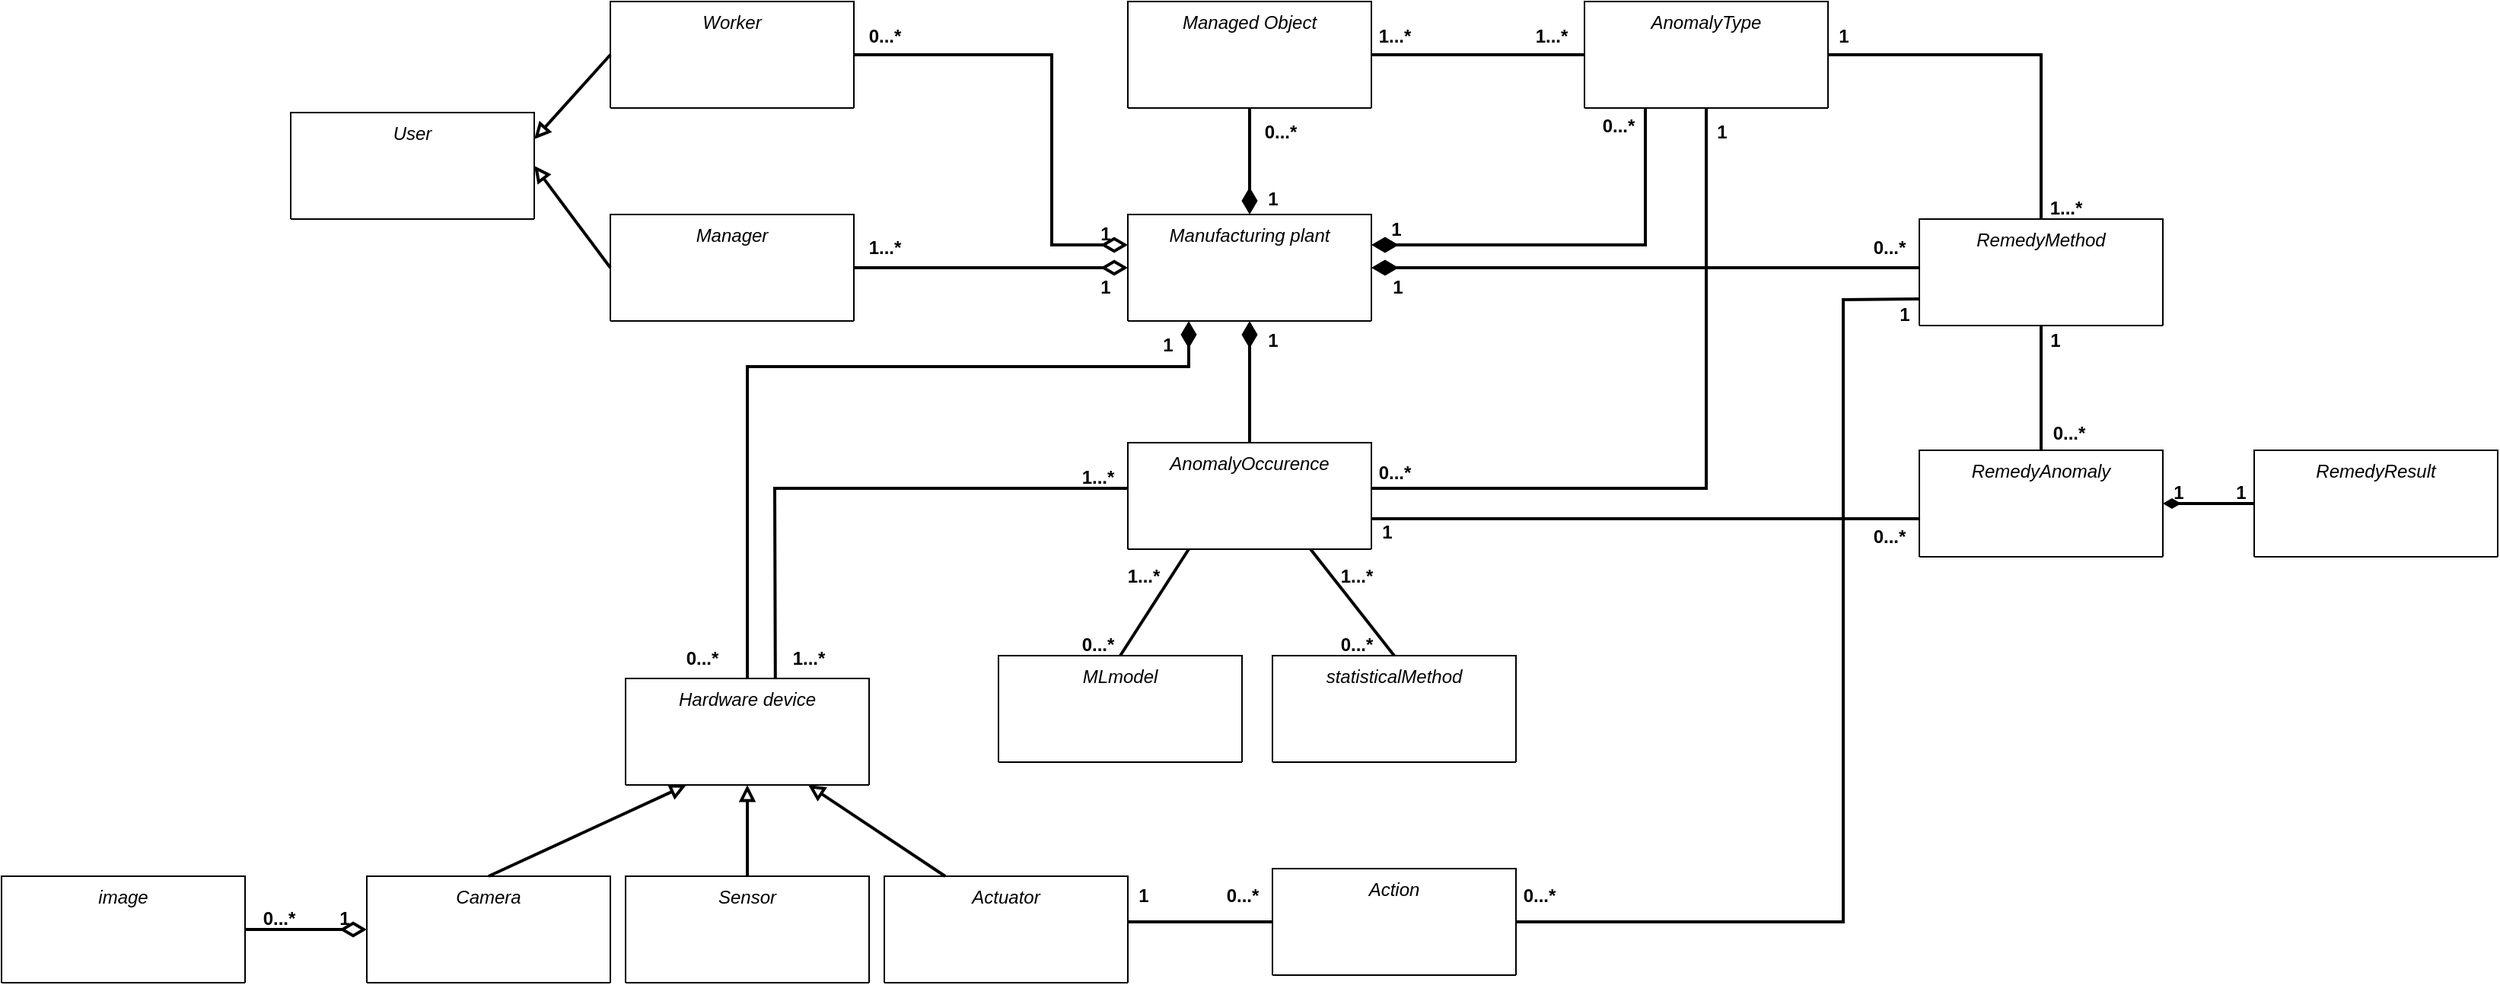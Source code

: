 <mxfile version="21.1.1" type="github">
  <diagram id="C5RBs43oDa-KdzZeNtuy" name="Page-1">
    <mxGraphModel dx="2992" dy="1987" grid="1" gridSize="10" guides="1" tooltips="1" connect="1" arrows="1" fold="1" page="1" pageScale="1" pageWidth="827" pageHeight="1169" math="0" shadow="0">
      <root>
        <mxCell id="WIyWlLk6GJQsqaUBKTNV-0" />
        <mxCell id="WIyWlLk6GJQsqaUBKTNV-1" parent="WIyWlLk6GJQsqaUBKTNV-0" />
        <mxCell id="vlPxqxEthSsj9cxaS7Vg-0" value="Manufacturing plant" style="swimlane;fontStyle=2;align=center;verticalAlign=top;childLayout=stackLayout;horizontal=1;startSize=70;horizontalStack=0;resizeParent=1;resizeLast=0;collapsible=1;marginBottom=0;rounded=0;shadow=0;strokeWidth=1;" vertex="1" parent="WIyWlLk6GJQsqaUBKTNV-1">
          <mxGeometry x="-230" y="-740" width="160" height="70" as="geometry">
            <mxRectangle x="230" y="140" width="160" height="26" as="alternateBounds" />
          </mxGeometry>
        </mxCell>
        <mxCell id="vlPxqxEthSsj9cxaS7Vg-6" value="Hardware device" style="swimlane;fontStyle=2;align=center;verticalAlign=top;childLayout=stackLayout;horizontal=1;startSize=70;horizontalStack=0;resizeParent=1;resizeLast=0;collapsible=1;marginBottom=0;rounded=0;shadow=0;strokeWidth=1;" vertex="1" parent="WIyWlLk6GJQsqaUBKTNV-1">
          <mxGeometry x="-560" y="-435" width="160" height="70" as="geometry">
            <mxRectangle x="230" y="140" width="160" height="26" as="alternateBounds" />
          </mxGeometry>
        </mxCell>
        <mxCell id="vlPxqxEthSsj9cxaS7Vg-7" value="Managed Object" style="swimlane;fontStyle=2;align=center;verticalAlign=top;childLayout=stackLayout;horizontal=1;startSize=70;horizontalStack=0;resizeParent=1;resizeLast=0;collapsible=1;marginBottom=0;rounded=0;shadow=0;strokeWidth=1;" vertex="1" parent="WIyWlLk6GJQsqaUBKTNV-1">
          <mxGeometry x="-230" y="-880" width="160" height="70" as="geometry">
            <mxRectangle x="230" y="140" width="160" height="26" as="alternateBounds" />
          </mxGeometry>
        </mxCell>
        <mxCell id="vlPxqxEthSsj9cxaS7Vg-8" value="Worker" style="swimlane;fontStyle=2;align=center;verticalAlign=top;childLayout=stackLayout;horizontal=1;startSize=70;horizontalStack=0;resizeParent=1;resizeLast=0;collapsible=1;marginBottom=0;rounded=0;shadow=0;strokeWidth=1;" vertex="1" parent="WIyWlLk6GJQsqaUBKTNV-1">
          <mxGeometry x="-570" y="-880" width="160" height="70" as="geometry">
            <mxRectangle x="230" y="140" width="160" height="26" as="alternateBounds" />
          </mxGeometry>
        </mxCell>
        <mxCell id="vlPxqxEthSsj9cxaS7Vg-9" value="Manager" style="swimlane;fontStyle=2;align=center;verticalAlign=top;childLayout=stackLayout;horizontal=1;startSize=70;horizontalStack=0;resizeParent=1;resizeLast=0;collapsible=1;marginBottom=0;rounded=0;shadow=0;strokeWidth=1;" vertex="1" parent="WIyWlLk6GJQsqaUBKTNV-1">
          <mxGeometry x="-570" y="-740" width="160" height="70" as="geometry">
            <mxRectangle x="230" y="140" width="160" height="26" as="alternateBounds" />
          </mxGeometry>
        </mxCell>
        <mxCell id="vlPxqxEthSsj9cxaS7Vg-10" value="AnomalyType" style="swimlane;fontStyle=2;align=center;verticalAlign=top;childLayout=stackLayout;horizontal=1;startSize=70;horizontalStack=0;resizeParent=1;resizeLast=0;collapsible=1;marginBottom=0;rounded=0;shadow=0;strokeWidth=1;" vertex="1" parent="WIyWlLk6GJQsqaUBKTNV-1">
          <mxGeometry x="70" y="-880" width="160" height="70" as="geometry">
            <mxRectangle x="230" y="140" width="160" height="26" as="alternateBounds" />
          </mxGeometry>
        </mxCell>
        <mxCell id="vlPxqxEthSsj9cxaS7Vg-11" value="RemedyMethod" style="swimlane;fontStyle=2;align=center;verticalAlign=top;childLayout=stackLayout;horizontal=1;startSize=70;horizontalStack=0;resizeParent=1;resizeLast=0;collapsible=1;marginBottom=0;rounded=0;shadow=0;strokeWidth=1;" vertex="1" parent="WIyWlLk6GJQsqaUBKTNV-1">
          <mxGeometry x="290" y="-737" width="160" height="70" as="geometry">
            <mxRectangle x="230" y="140" width="160" height="26" as="alternateBounds" />
          </mxGeometry>
        </mxCell>
        <mxCell id="vlPxqxEthSsj9cxaS7Vg-12" value="AnomalyOccurence" style="swimlane;fontStyle=2;align=center;verticalAlign=top;childLayout=stackLayout;horizontal=1;startSize=70;horizontalStack=0;resizeParent=1;resizeLast=0;collapsible=1;marginBottom=0;rounded=0;shadow=0;strokeWidth=1;" vertex="1" parent="WIyWlLk6GJQsqaUBKTNV-1">
          <mxGeometry x="-230" y="-590" width="160" height="70" as="geometry">
            <mxRectangle x="230" y="140" width="160" height="26" as="alternateBounds" />
          </mxGeometry>
        </mxCell>
        <mxCell id="vlPxqxEthSsj9cxaS7Vg-13" value="Camera" style="swimlane;fontStyle=2;align=center;verticalAlign=top;childLayout=stackLayout;horizontal=1;startSize=70;horizontalStack=0;resizeParent=1;resizeLast=0;collapsible=1;marginBottom=0;rounded=0;shadow=0;strokeWidth=1;" vertex="1" parent="WIyWlLk6GJQsqaUBKTNV-1">
          <mxGeometry x="-730" y="-305" width="160" height="70" as="geometry">
            <mxRectangle x="230" y="140" width="160" height="26" as="alternateBounds" />
          </mxGeometry>
        </mxCell>
        <mxCell id="vlPxqxEthSsj9cxaS7Vg-14" value="Sensor" style="swimlane;fontStyle=2;align=center;verticalAlign=top;childLayout=stackLayout;horizontal=1;startSize=70;horizontalStack=0;resizeParent=1;resizeLast=0;collapsible=1;marginBottom=0;rounded=0;shadow=0;strokeWidth=1;" vertex="1" parent="WIyWlLk6GJQsqaUBKTNV-1">
          <mxGeometry x="-560" y="-305" width="160" height="70" as="geometry">
            <mxRectangle x="230" y="140" width="160" height="26" as="alternateBounds" />
          </mxGeometry>
        </mxCell>
        <mxCell id="vlPxqxEthSsj9cxaS7Vg-15" value="Actuator" style="swimlane;fontStyle=2;align=center;verticalAlign=top;childLayout=stackLayout;horizontal=1;startSize=70;horizontalStack=0;resizeParent=1;resizeLast=0;collapsible=1;marginBottom=0;rounded=0;shadow=0;strokeWidth=1;" vertex="1" parent="WIyWlLk6GJQsqaUBKTNV-1">
          <mxGeometry x="-390" y="-305" width="160" height="70" as="geometry">
            <mxRectangle x="230" y="140" width="160" height="26" as="alternateBounds" />
          </mxGeometry>
        </mxCell>
        <mxCell id="vlPxqxEthSsj9cxaS7Vg-18" value="RemedyAnomaly" style="swimlane;fontStyle=2;align=center;verticalAlign=top;childLayout=stackLayout;horizontal=1;startSize=70;horizontalStack=0;resizeParent=1;resizeLast=0;collapsible=1;marginBottom=0;rounded=0;shadow=0;strokeWidth=1;" vertex="1" parent="WIyWlLk6GJQsqaUBKTNV-1">
          <mxGeometry x="290" y="-585" width="160" height="70" as="geometry">
            <mxRectangle x="230" y="140" width="160" height="26" as="alternateBounds" />
          </mxGeometry>
        </mxCell>
        <mxCell id="vlPxqxEthSsj9cxaS7Vg-19" value="RemedyResult" style="swimlane;fontStyle=2;align=center;verticalAlign=top;childLayout=stackLayout;horizontal=1;startSize=70;horizontalStack=0;resizeParent=1;resizeLast=0;collapsible=1;marginBottom=0;rounded=0;shadow=0;strokeWidth=1;" vertex="1" parent="WIyWlLk6GJQsqaUBKTNV-1">
          <mxGeometry x="510" y="-585" width="160" height="70" as="geometry">
            <mxRectangle x="230" y="140" width="160" height="26" as="alternateBounds" />
          </mxGeometry>
        </mxCell>
        <mxCell id="vlPxqxEthSsj9cxaS7Vg-20" value="" style="endArrow=block;html=1;rounded=0;exitX=0.5;exitY=0;exitDx=0;exitDy=0;entryX=0.25;entryY=1;entryDx=0;entryDy=0;endFill=0;strokeWidth=2;" edge="1" parent="WIyWlLk6GJQsqaUBKTNV-1" source="vlPxqxEthSsj9cxaS7Vg-13">
          <mxGeometry width="50" height="50" relative="1" as="geometry">
            <mxPoint x="40" y="-405" as="sourcePoint" />
            <mxPoint x="-520" y="-365" as="targetPoint" />
          </mxGeometry>
        </mxCell>
        <mxCell id="vlPxqxEthSsj9cxaS7Vg-21" value="" style="endArrow=block;html=1;rounded=0;exitX=0.5;exitY=0;exitDx=0;exitDy=0;endFill=0;strokeWidth=2;" edge="1" parent="WIyWlLk6GJQsqaUBKTNV-1" source="vlPxqxEthSsj9cxaS7Vg-14">
          <mxGeometry width="50" height="50" relative="1" as="geometry">
            <mxPoint x="-640" y="-295" as="sourcePoint" />
            <mxPoint x="-480" y="-365" as="targetPoint" />
          </mxGeometry>
        </mxCell>
        <mxCell id="vlPxqxEthSsj9cxaS7Vg-22" value="" style="endArrow=block;html=1;rounded=0;exitX=0.25;exitY=0;exitDx=0;exitDy=0;endFill=0;strokeWidth=2;entryX=0.75;entryY=1;entryDx=0;entryDy=0;" edge="1" parent="WIyWlLk6GJQsqaUBKTNV-1" source="vlPxqxEthSsj9cxaS7Vg-15" target="vlPxqxEthSsj9cxaS7Vg-6">
          <mxGeometry width="50" height="50" relative="1" as="geometry">
            <mxPoint x="-470" y="-295" as="sourcePoint" />
            <mxPoint x="-440" y="-365" as="targetPoint" />
          </mxGeometry>
        </mxCell>
        <mxCell id="vlPxqxEthSsj9cxaS7Vg-47" value="statisticalMethod" style="swimlane;fontStyle=2;align=center;verticalAlign=top;childLayout=stackLayout;horizontal=1;startSize=70;horizontalStack=0;resizeParent=1;resizeLast=0;collapsible=1;marginBottom=0;rounded=0;shadow=0;strokeWidth=1;" vertex="1" parent="WIyWlLk6GJQsqaUBKTNV-1">
          <mxGeometry x="-135" y="-450" width="160" height="70" as="geometry">
            <mxRectangle x="230" y="140" width="160" height="26" as="alternateBounds" />
          </mxGeometry>
        </mxCell>
        <mxCell id="vlPxqxEthSsj9cxaS7Vg-56" value="" style="endArrow=diamondThin;html=1;rounded=0;entryX=0.25;entryY=1;entryDx=0;entryDy=0;strokeWidth=2;endFill=1;endSize=12;" edge="1" parent="WIyWlLk6GJQsqaUBKTNV-1" source="vlPxqxEthSsj9cxaS7Vg-6" target="vlPxqxEthSsj9cxaS7Vg-0">
          <mxGeometry width="50" height="50" relative="1" as="geometry">
            <mxPoint x="-150" y="-480" as="sourcePoint" />
            <mxPoint x="-410" y="-400" as="targetPoint" />
            <Array as="points">
              <mxPoint x="-480" y="-640" />
              <mxPoint x="-190" y="-640" />
            </Array>
          </mxGeometry>
        </mxCell>
        <mxCell id="vlPxqxEthSsj9cxaS7Vg-57" value="" style="endArrow=diamondThin;html=1;rounded=0;entryX=1;entryY=0.5;entryDx=0;entryDy=0;strokeWidth=2;endFill=1;endSize=12;" edge="1" parent="WIyWlLk6GJQsqaUBKTNV-1" target="vlPxqxEthSsj9cxaS7Vg-0">
          <mxGeometry width="50" height="50" relative="1" as="geometry">
            <mxPoint x="290" y="-705" as="sourcePoint" />
            <mxPoint x="-140" y="-610" as="targetPoint" />
          </mxGeometry>
        </mxCell>
        <mxCell id="vlPxqxEthSsj9cxaS7Vg-59" value="" style="endArrow=none;html=1;rounded=0;strokeWidth=2;exitX=0.5;exitY=1;exitDx=0;exitDy=0;" edge="1" parent="WIyWlLk6GJQsqaUBKTNV-1" source="vlPxqxEthSsj9cxaS7Vg-11" target="vlPxqxEthSsj9cxaS7Vg-18">
          <mxGeometry width="50" height="50" relative="1" as="geometry">
            <mxPoint x="444" y="-662" as="sourcePoint" />
            <mxPoint x="369" y="-480" as="targetPoint" />
          </mxGeometry>
        </mxCell>
        <mxCell id="vlPxqxEthSsj9cxaS7Vg-64" value="" style="endArrow=none;html=1;rounded=0;entryX=1;entryY=0.5;entryDx=0;entryDy=0;strokeWidth=2;startArrow=diamondThin;startFill=0;startSize=12;" edge="1" parent="WIyWlLk6GJQsqaUBKTNV-1" target="vlPxqxEthSsj9cxaS7Vg-8">
          <mxGeometry width="50" height="50" relative="1" as="geometry">
            <mxPoint x="-230" y="-720" as="sourcePoint" />
            <mxPoint x="-20" y="-760" as="targetPoint" />
            <Array as="points">
              <mxPoint x="-280" y="-720" />
              <mxPoint x="-280" y="-845" />
            </Array>
          </mxGeometry>
        </mxCell>
        <mxCell id="vlPxqxEthSsj9cxaS7Vg-71" value="" style="endArrow=none;html=1;rounded=0;strokeWidth=2;exitX=0.615;exitY=0.005;exitDx=0;exitDy=0;exitPerimeter=0;" edge="1" parent="WIyWlLk6GJQsqaUBKTNV-1" source="vlPxqxEthSsj9cxaS7Vg-6">
          <mxGeometry width="50" height="50" relative="1" as="geometry">
            <mxPoint x="-460" y="-440" as="sourcePoint" />
            <mxPoint x="-230" y="-560" as="targetPoint" />
            <Array as="points">
              <mxPoint x="-462" y="-560" />
            </Array>
          </mxGeometry>
        </mxCell>
        <mxCell id="vlPxqxEthSsj9cxaS7Vg-72" value="" style="endArrow=none;html=1;rounded=0;strokeWidth=2;" edge="1" parent="WIyWlLk6GJQsqaUBKTNV-1">
          <mxGeometry width="50" height="50" relative="1" as="geometry">
            <mxPoint x="290" y="-540" as="sourcePoint" />
            <mxPoint x="-70" y="-540" as="targetPoint" />
            <Array as="points">
              <mxPoint x="120" y="-540" />
            </Array>
          </mxGeometry>
        </mxCell>
        <mxCell id="vlPxqxEthSsj9cxaS7Vg-74" value="" style="endArrow=none;html=1;rounded=0;entryX=0;entryY=0.5;entryDx=0;entryDy=0;strokeWidth=2;exitX=1;exitY=0.5;exitDx=0;exitDy=0;startArrow=diamondThin;startFill=1;endSize=12;" edge="1" parent="WIyWlLk6GJQsqaUBKTNV-1" source="vlPxqxEthSsj9cxaS7Vg-18" target="vlPxqxEthSsj9cxaS7Vg-19">
          <mxGeometry width="50" height="50" relative="1" as="geometry">
            <mxPoint x="300" y="-540" as="sourcePoint" />
            <mxPoint x="143" y="-540" as="targetPoint" />
          </mxGeometry>
        </mxCell>
        <mxCell id="vlPxqxEthSsj9cxaS7Vg-75" value="" style="endArrow=none;html=1;rounded=0;strokeWidth=2;entryX=0.25;entryY=1;entryDx=0;entryDy=0;endFill=0;endSize=12;startArrow=diamondThin;startFill=1;startSize=12;" edge="1" parent="WIyWlLk6GJQsqaUBKTNV-1" target="vlPxqxEthSsj9cxaS7Vg-10">
          <mxGeometry width="50" height="50" relative="1" as="geometry">
            <mxPoint x="-70" y="-720" as="sourcePoint" />
            <mxPoint x="-80" y="-880" as="targetPoint" />
            <Array as="points">
              <mxPoint x="110" y="-720" />
            </Array>
          </mxGeometry>
        </mxCell>
        <mxCell id="vlPxqxEthSsj9cxaS7Vg-76" value="" style="endArrow=none;html=1;rounded=0;strokeWidth=2;exitX=1;exitY=0.5;exitDx=0;exitDy=0;entryX=0;entryY=0.5;entryDx=0;entryDy=0;" edge="1" parent="WIyWlLk6GJQsqaUBKTNV-1" source="vlPxqxEthSsj9cxaS7Vg-7" target="vlPxqxEthSsj9cxaS7Vg-10">
          <mxGeometry width="50" height="50" relative="1" as="geometry">
            <mxPoint x="-70" y="-875" as="sourcePoint" />
            <mxPoint x="390" y="-880" as="targetPoint" />
          </mxGeometry>
        </mxCell>
        <mxCell id="vlPxqxEthSsj9cxaS7Vg-77" value="" style="endArrow=none;html=1;rounded=0;strokeWidth=2;exitX=0.5;exitY=0;exitDx=0;exitDy=0;entryX=1;entryY=0.5;entryDx=0;entryDy=0;" edge="1" parent="WIyWlLk6GJQsqaUBKTNV-1" source="vlPxqxEthSsj9cxaS7Vg-11" target="vlPxqxEthSsj9cxaS7Vg-10">
          <mxGeometry width="50" height="50" relative="1" as="geometry">
            <mxPoint x="230" y="-875" as="sourcePoint" />
            <mxPoint x="120" y="-875" as="targetPoint" />
            <Array as="points">
              <mxPoint x="370" y="-845" />
            </Array>
          </mxGeometry>
        </mxCell>
        <mxCell id="vlPxqxEthSsj9cxaS7Vg-78" value="" style="endArrow=diamondThin;html=1;rounded=0;strokeWidth=2;exitX=0.5;exitY=1;exitDx=0;exitDy=0;entryX=0.5;entryY=0;entryDx=0;entryDy=0;endFill=1;endSize=12;" edge="1" parent="WIyWlLk6GJQsqaUBKTNV-1" source="vlPxqxEthSsj9cxaS7Vg-7" target="vlPxqxEthSsj9cxaS7Vg-0">
          <mxGeometry width="50" height="50" relative="1" as="geometry">
            <mxPoint x="397" y="-662" as="sourcePoint" />
            <mxPoint x="120" y="-857" as="targetPoint" />
            <Array as="points">
              <mxPoint x="-150" y="-750" />
            </Array>
          </mxGeometry>
        </mxCell>
        <mxCell id="vlPxqxEthSsj9cxaS7Vg-79" value="" style="endArrow=none;html=1;rounded=0;entryX=1;entryY=0.5;entryDx=0;entryDy=0;strokeWidth=2;exitX=0;exitY=0.5;exitDx=0;exitDy=0;endFill=0;startArrow=diamondThin;startFill=0;endSize=12;startSize=12;" edge="1" parent="WIyWlLk6GJQsqaUBKTNV-1" source="vlPxqxEthSsj9cxaS7Vg-0" target="vlPxqxEthSsj9cxaS7Vg-9">
          <mxGeometry width="50" height="50" relative="1" as="geometry">
            <mxPoint x="-220" y="-662" as="sourcePoint" />
            <mxPoint x="-390" y="-705" as="targetPoint" />
          </mxGeometry>
        </mxCell>
        <mxCell id="vlPxqxEthSsj9cxaS7Vg-46" value="MLmodel" style="swimlane;fontStyle=2;align=center;verticalAlign=top;childLayout=stackLayout;horizontal=1;startSize=70;horizontalStack=0;resizeParent=1;resizeLast=0;collapsible=1;marginBottom=0;rounded=0;shadow=0;strokeWidth=1;" vertex="1" parent="WIyWlLk6GJQsqaUBKTNV-1">
          <mxGeometry x="-315" y="-450" width="160" height="70" as="geometry">
            <mxRectangle x="230" y="140" width="160" height="26" as="alternateBounds" />
          </mxGeometry>
        </mxCell>
        <mxCell id="vlPxqxEthSsj9cxaS7Vg-91" value="" style="endArrow=none;html=1;rounded=0;strokeWidth=2;entryX=0.25;entryY=1;entryDx=0;entryDy=0;exitX=0.5;exitY=0;exitDx=0;exitDy=0;" edge="1" parent="WIyWlLk6GJQsqaUBKTNV-1" source="vlPxqxEthSsj9cxaS7Vg-46" target="vlPxqxEthSsj9cxaS7Vg-12">
          <mxGeometry width="50" height="50" relative="1" as="geometry">
            <mxPoint x="-190" y="-460" as="sourcePoint" />
            <mxPoint x="-70" y="-430" as="targetPoint" />
            <Array as="points" />
          </mxGeometry>
        </mxCell>
        <mxCell id="vlPxqxEthSsj9cxaS7Vg-92" value="" style="endArrow=none;html=1;rounded=0;strokeWidth=2;entryX=0.5;entryY=0;entryDx=0;entryDy=0;endFill=0;startArrow=diamondThin;startFill=1;startSize=12;" edge="1" parent="WIyWlLk6GJQsqaUBKTNV-1" source="vlPxqxEthSsj9cxaS7Vg-0" target="vlPxqxEthSsj9cxaS7Vg-12">
          <mxGeometry width="50" height="50" relative="1" as="geometry">
            <mxPoint x="-60" y="-490" as="sourcePoint" />
            <mxPoint x="-140" y="-425" as="targetPoint" />
            <Array as="points" />
          </mxGeometry>
        </mxCell>
        <mxCell id="vlPxqxEthSsj9cxaS7Vg-103" value="" style="endArrow=none;html=1;rounded=0;strokeWidth=2;exitX=0.5;exitY=1;exitDx=0;exitDy=0;" edge="1" parent="WIyWlLk6GJQsqaUBKTNV-1" source="vlPxqxEthSsj9cxaS7Vg-10">
          <mxGeometry width="50" height="50" relative="1" as="geometry">
            <mxPoint x="396" y="-695" as="sourcePoint" />
            <mxPoint x="-70" y="-560" as="targetPoint" />
            <Array as="points">
              <mxPoint x="150" y="-560" />
              <mxPoint y="-560" />
            </Array>
          </mxGeometry>
        </mxCell>
        <mxCell id="vlPxqxEthSsj9cxaS7Vg-104" value="User" style="swimlane;fontStyle=2;align=center;verticalAlign=top;childLayout=stackLayout;horizontal=1;startSize=70;horizontalStack=0;resizeParent=1;resizeLast=0;collapsible=1;marginBottom=0;rounded=0;shadow=0;strokeWidth=1;" vertex="1" parent="WIyWlLk6GJQsqaUBKTNV-1">
          <mxGeometry x="-780" y="-807" width="160" height="70" as="geometry">
            <mxRectangle x="230" y="140" width="160" height="26" as="alternateBounds" />
          </mxGeometry>
        </mxCell>
        <mxCell id="vlPxqxEthSsj9cxaS7Vg-105" value="" style="endArrow=block;html=1;rounded=0;exitX=0;exitY=0.5;exitDx=0;exitDy=0;endFill=0;strokeWidth=2;entryX=1;entryY=0.25;entryDx=0;entryDy=0;" edge="1" parent="WIyWlLk6GJQsqaUBKTNV-1" source="vlPxqxEthSsj9cxaS7Vg-8" target="vlPxqxEthSsj9cxaS7Vg-104">
          <mxGeometry width="50" height="50" relative="1" as="geometry">
            <mxPoint x="-340" y="-295" as="sourcePoint" />
            <mxPoint x="-430" y="-355" as="targetPoint" />
          </mxGeometry>
        </mxCell>
        <mxCell id="vlPxqxEthSsj9cxaS7Vg-106" value="" style="endArrow=block;html=1;rounded=0;exitX=0;exitY=0.5;exitDx=0;exitDy=0;endFill=0;strokeWidth=2;entryX=1;entryY=0.5;entryDx=0;entryDy=0;" edge="1" parent="WIyWlLk6GJQsqaUBKTNV-1" source="vlPxqxEthSsj9cxaS7Vg-9" target="vlPxqxEthSsj9cxaS7Vg-104">
          <mxGeometry width="50" height="50" relative="1" as="geometry">
            <mxPoint x="-560" y="-852" as="sourcePoint" />
            <mxPoint x="-620" y="-792" as="targetPoint" />
          </mxGeometry>
        </mxCell>
        <mxCell id="vlPxqxEthSsj9cxaS7Vg-113" value="" style="endArrow=none;html=1;rounded=0;strokeWidth=2;entryX=0.75;entryY=1;entryDx=0;entryDy=0;exitX=0.5;exitY=0;exitDx=0;exitDy=0;" edge="1" parent="WIyWlLk6GJQsqaUBKTNV-1" source="vlPxqxEthSsj9cxaS7Vg-47" target="vlPxqxEthSsj9cxaS7Vg-12">
          <mxGeometry width="50" height="50" relative="1" as="geometry">
            <mxPoint x="-80" y="-450" as="sourcePoint" />
            <mxPoint x="-180" y="-510" as="targetPoint" />
            <Array as="points" />
          </mxGeometry>
        </mxCell>
        <mxCell id="vlPxqxEthSsj9cxaS7Vg-114" value="image" style="swimlane;fontStyle=2;align=center;verticalAlign=top;childLayout=stackLayout;horizontal=1;startSize=70;horizontalStack=0;resizeParent=1;resizeLast=0;collapsible=1;marginBottom=0;rounded=0;shadow=0;strokeWidth=1;" vertex="1" parent="WIyWlLk6GJQsqaUBKTNV-1">
          <mxGeometry x="-970" y="-305" width="160" height="70" as="geometry">
            <mxRectangle x="230" y="140" width="160" height="26" as="alternateBounds" />
          </mxGeometry>
        </mxCell>
        <mxCell id="vlPxqxEthSsj9cxaS7Vg-117" value="" style="endArrow=diamondThin;html=1;rounded=0;strokeWidth=2;exitX=1;exitY=0.5;exitDx=0;exitDy=0;entryX=0;entryY=0.5;entryDx=0;entryDy=0;endFill=0;endSize=12;" edge="1" parent="WIyWlLk6GJQsqaUBKTNV-1" source="vlPxqxEthSsj9cxaS7Vg-114" target="vlPxqxEthSsj9cxaS7Vg-13">
          <mxGeometry width="50" height="50" relative="1" as="geometry">
            <mxPoint x="-180" y="-450" as="sourcePoint" />
            <mxPoint x="-740" y="-270" as="targetPoint" />
            <Array as="points" />
          </mxGeometry>
        </mxCell>
        <mxCell id="vlPxqxEthSsj9cxaS7Vg-124" value="Action" style="swimlane;fontStyle=2;align=center;verticalAlign=top;childLayout=stackLayout;horizontal=1;startSize=70;horizontalStack=0;resizeParent=1;resizeLast=0;collapsible=1;marginBottom=0;rounded=0;shadow=0;strokeWidth=1;" vertex="1" parent="WIyWlLk6GJQsqaUBKTNV-1">
          <mxGeometry x="-135" y="-310" width="160" height="70" as="geometry">
            <mxRectangle x="230" y="140" width="160" height="26" as="alternateBounds" />
          </mxGeometry>
        </mxCell>
        <mxCell id="vlPxqxEthSsj9cxaS7Vg-125" value="" style="endArrow=none;html=1;rounded=0;strokeWidth=2;entryX=0;entryY=0.5;entryDx=0;entryDy=0;" edge="1" parent="WIyWlLk6GJQsqaUBKTNV-1" target="vlPxqxEthSsj9cxaS7Vg-124">
          <mxGeometry width="50" height="50" relative="1" as="geometry">
            <mxPoint x="-230" y="-275" as="sourcePoint" />
            <mxPoint x="-220" y="-550" as="targetPoint" />
            <Array as="points">
              <mxPoint x="-160" y="-275" />
            </Array>
          </mxGeometry>
        </mxCell>
        <mxCell id="vlPxqxEthSsj9cxaS7Vg-126" value="" style="endArrow=none;html=1;rounded=0;strokeWidth=2;entryX=0;entryY=0.75;entryDx=0;entryDy=0;exitX=1;exitY=0.5;exitDx=0;exitDy=0;" edge="1" parent="WIyWlLk6GJQsqaUBKTNV-1" source="vlPxqxEthSsj9cxaS7Vg-124" target="vlPxqxEthSsj9cxaS7Vg-11">
          <mxGeometry width="50" height="50" relative="1" as="geometry">
            <mxPoint x="-220" y="-265" as="sourcePoint" />
            <mxPoint x="300" y="-265" as="targetPoint" />
            <Array as="points">
              <mxPoint x="240" y="-275" />
              <mxPoint x="240" y="-480" />
              <mxPoint x="240" y="-684" />
            </Array>
          </mxGeometry>
        </mxCell>
        <mxCell id="vlPxqxEthSsj9cxaS7Vg-128" value="0...*" style="text;align=center;fontStyle=1;verticalAlign=middle;spacingLeft=3;spacingRight=3;rotatable=0;points=[[0,0.5],[1,0.5]];portConstraint=eastwest;html=1;" vertex="1" parent="WIyWlLk6GJQsqaUBKTNV-1">
          <mxGeometry x="-550" y="-461" width="80" height="26" as="geometry" />
        </mxCell>
        <mxCell id="vlPxqxEthSsj9cxaS7Vg-130" value="1" style="text;align=center;fontStyle=1;verticalAlign=middle;spacingLeft=3;spacingRight=3;rotatable=0;points=[[0,0.5],[1,0.5]];portConstraint=eastwest;html=1;" vertex="1" parent="WIyWlLk6GJQsqaUBKTNV-1">
          <mxGeometry x="-219" y="-667" width="30" height="26" as="geometry" />
        </mxCell>
        <mxCell id="vlPxqxEthSsj9cxaS7Vg-132" value="1...*" style="text;align=center;fontStyle=1;verticalAlign=middle;spacingLeft=3;spacingRight=3;rotatable=0;points=[[0,0.5],[1,0.5]];portConstraint=eastwest;html=1;" vertex="1" parent="WIyWlLk6GJQsqaUBKTNV-1">
          <mxGeometry x="-480" y="-461" width="80" height="26" as="geometry" />
        </mxCell>
        <mxCell id="vlPxqxEthSsj9cxaS7Vg-133" value="1...*" style="text;align=center;fontStyle=1;verticalAlign=middle;spacingLeft=3;spacingRight=3;rotatable=0;points=[[0,0.5],[1,0.5]];portConstraint=eastwest;html=1;" vertex="1" parent="WIyWlLk6GJQsqaUBKTNV-1">
          <mxGeometry x="-290" y="-580" width="80" height="26" as="geometry" />
        </mxCell>
        <mxCell id="vlPxqxEthSsj9cxaS7Vg-134" value="0...*" style="text;align=center;fontStyle=1;verticalAlign=middle;spacingLeft=3;spacingRight=3;rotatable=0;points=[[0,0.5],[1,0.5]];portConstraint=eastwest;html=1;" vertex="1" parent="WIyWlLk6GJQsqaUBKTNV-1">
          <mxGeometry x="-290" y="-470" width="80" height="26" as="geometry" />
        </mxCell>
        <mxCell id="vlPxqxEthSsj9cxaS7Vg-135" value="0...*" style="text;align=center;fontStyle=1;verticalAlign=middle;spacingLeft=3;spacingRight=3;rotatable=0;points=[[0,0.5],[1,0.5]];portConstraint=eastwest;html=1;" vertex="1" parent="WIyWlLk6GJQsqaUBKTNV-1">
          <mxGeometry x="-120" y="-470" width="80" height="26" as="geometry" />
        </mxCell>
        <mxCell id="vlPxqxEthSsj9cxaS7Vg-136" value="1...*" style="text;align=center;fontStyle=1;verticalAlign=middle;spacingLeft=3;spacingRight=3;rotatable=0;points=[[0,0.5],[1,0.5]];portConstraint=eastwest;html=1;" vertex="1" parent="WIyWlLk6GJQsqaUBKTNV-1">
          <mxGeometry x="-260" y="-515" width="80" height="26" as="geometry" />
        </mxCell>
        <mxCell id="vlPxqxEthSsj9cxaS7Vg-137" value="1...*" style="text;align=center;fontStyle=1;verticalAlign=middle;spacingLeft=3;spacingRight=3;rotatable=0;points=[[0,0.5],[1,0.5]];portConstraint=eastwest;html=1;" vertex="1" parent="WIyWlLk6GJQsqaUBKTNV-1">
          <mxGeometry x="-120" y="-515" width="80" height="26" as="geometry" />
        </mxCell>
        <mxCell id="vlPxqxEthSsj9cxaS7Vg-138" value="0...*" style="text;align=center;fontStyle=1;verticalAlign=middle;spacingLeft=3;spacingRight=3;rotatable=0;points=[[0,0.5],[1,0.5]];portConstraint=eastwest;html=1;" vertex="1" parent="WIyWlLk6GJQsqaUBKTNV-1">
          <mxGeometry x="-810" y="-290" width="44" height="26" as="geometry" />
        </mxCell>
        <mxCell id="vlPxqxEthSsj9cxaS7Vg-139" value="1" style="text;align=center;fontStyle=1;verticalAlign=middle;spacingLeft=3;spacingRight=3;rotatable=0;points=[[0,0.5],[1,0.5]];portConstraint=eastwest;html=1;" vertex="1" parent="WIyWlLk6GJQsqaUBKTNV-1">
          <mxGeometry x="-760" y="-290" width="30" height="26" as="geometry" />
        </mxCell>
        <mxCell id="vlPxqxEthSsj9cxaS7Vg-140" value="1" style="text;align=center;fontStyle=1;verticalAlign=middle;spacingLeft=3;spacingRight=3;rotatable=0;points=[[0,0.5],[1,0.5]];portConstraint=eastwest;html=1;" vertex="1" parent="WIyWlLk6GJQsqaUBKTNV-1">
          <mxGeometry x="-240" y="-305" width="40" height="26" as="geometry" />
        </mxCell>
        <mxCell id="vlPxqxEthSsj9cxaS7Vg-141" value="0...*" style="text;align=center;fontStyle=1;verticalAlign=middle;spacingLeft=3;spacingRight=3;rotatable=0;points=[[0,0.5],[1,0.5]];portConstraint=eastwest;html=1;" vertex="1" parent="WIyWlLk6GJQsqaUBKTNV-1">
          <mxGeometry x="-175" y="-305" width="40" height="26" as="geometry" />
        </mxCell>
        <mxCell id="vlPxqxEthSsj9cxaS7Vg-142" value="0...*" style="text;align=center;fontStyle=1;verticalAlign=middle;spacingLeft=3;spacingRight=3;rotatable=0;points=[[0,0.5],[1,0.5]];portConstraint=eastwest;html=1;" vertex="1" parent="WIyWlLk6GJQsqaUBKTNV-1">
          <mxGeometry x="20" y="-305" width="40" height="26" as="geometry" />
        </mxCell>
        <mxCell id="vlPxqxEthSsj9cxaS7Vg-143" value="1" style="text;align=center;fontStyle=1;verticalAlign=middle;spacingLeft=3;spacingRight=3;rotatable=0;points=[[0,0.5],[1,0.5]];portConstraint=eastwest;html=1;" vertex="1" parent="WIyWlLk6GJQsqaUBKTNV-1">
          <mxGeometry x="260" y="-687" width="40" height="26" as="geometry" />
        </mxCell>
        <mxCell id="vlPxqxEthSsj9cxaS7Vg-146" value="1" style="text;align=center;fontStyle=1;verticalAlign=middle;spacingLeft=3;spacingRight=3;rotatable=0;points=[[0,0.5],[1,0.5]];portConstraint=eastwest;html=1;" vertex="1" parent="WIyWlLk6GJQsqaUBKTNV-1">
          <mxGeometry x="-80" y="-544" width="40" height="26" as="geometry" />
        </mxCell>
        <mxCell id="vlPxqxEthSsj9cxaS7Vg-148" value="0...*" style="text;align=center;fontStyle=1;verticalAlign=middle;spacingLeft=3;spacingRight=3;rotatable=0;points=[[0,0.5],[1,0.5]];portConstraint=eastwest;html=1;" vertex="1" parent="WIyWlLk6GJQsqaUBKTNV-1">
          <mxGeometry x="250" y="-541" width="40" height="26" as="geometry" />
        </mxCell>
        <mxCell id="vlPxqxEthSsj9cxaS7Vg-149" value="1" style="text;align=center;fontStyle=1;verticalAlign=middle;spacingLeft=3;spacingRight=3;rotatable=0;points=[[0,0.5],[1,0.5]];portConstraint=eastwest;html=1;" vertex="1" parent="WIyWlLk6GJQsqaUBKTNV-1">
          <mxGeometry x="359" y="-670" width="40" height="26" as="geometry" />
        </mxCell>
        <mxCell id="vlPxqxEthSsj9cxaS7Vg-150" value="0...*" style="text;align=center;fontStyle=1;verticalAlign=middle;spacingLeft=3;spacingRight=3;rotatable=0;points=[[0,0.5],[1,0.5]];portConstraint=eastwest;html=1;" vertex="1" parent="WIyWlLk6GJQsqaUBKTNV-1">
          <mxGeometry x="368" y="-609" width="40" height="26" as="geometry" />
        </mxCell>
        <mxCell id="vlPxqxEthSsj9cxaS7Vg-151" value="1" style="text;align=center;fontStyle=1;verticalAlign=middle;spacingLeft=3;spacingRight=3;rotatable=0;points=[[0,0.5],[1,0.5]];portConstraint=eastwest;html=1;" vertex="1" parent="WIyWlLk6GJQsqaUBKTNV-1">
          <mxGeometry x="440" y="-570" width="40" height="26" as="geometry" />
        </mxCell>
        <mxCell id="vlPxqxEthSsj9cxaS7Vg-152" value="1" style="text;align=center;fontStyle=1;verticalAlign=middle;spacingLeft=3;spacingRight=3;rotatable=0;points=[[0,0.5],[1,0.5]];portConstraint=eastwest;html=1;" vertex="1" parent="WIyWlLk6GJQsqaUBKTNV-1">
          <mxGeometry x="486" y="-570" width="29" height="26" as="geometry" />
        </mxCell>
        <mxCell id="vlPxqxEthSsj9cxaS7Vg-153" value="1" style="text;align=center;fontStyle=1;verticalAlign=middle;spacingLeft=3;spacingRight=3;rotatable=0;points=[[0,0.5],[1,0.5]];portConstraint=eastwest;html=1;" vertex="1" parent="WIyWlLk6GJQsqaUBKTNV-1">
          <mxGeometry x="140" y="-807" width="40" height="26" as="geometry" />
        </mxCell>
        <mxCell id="vlPxqxEthSsj9cxaS7Vg-154" value="0...*" style="text;align=center;fontStyle=1;verticalAlign=middle;spacingLeft=3;spacingRight=3;rotatable=0;points=[[0,0.5],[1,0.5]];portConstraint=eastwest;html=1;" vertex="1" parent="WIyWlLk6GJQsqaUBKTNV-1">
          <mxGeometry x="-95" y="-583" width="80" height="26" as="geometry" />
        </mxCell>
        <mxCell id="vlPxqxEthSsj9cxaS7Vg-155" value="1" style="text;align=center;fontStyle=1;verticalAlign=middle;spacingLeft=3;spacingRight=3;rotatable=0;points=[[0,0.5],[1,0.5]];portConstraint=eastwest;html=1;" vertex="1" parent="WIyWlLk6GJQsqaUBKTNV-1">
          <mxGeometry x="-150" y="-670" width="30" height="26" as="geometry" />
        </mxCell>
        <mxCell id="vlPxqxEthSsj9cxaS7Vg-156" value="1" style="text;align=center;fontStyle=1;verticalAlign=middle;spacingLeft=3;spacingRight=3;rotatable=0;points=[[0,0.5],[1,0.5]];portConstraint=eastwest;html=1;" vertex="1" parent="WIyWlLk6GJQsqaUBKTNV-1">
          <mxGeometry x="-68" y="-705" width="30" height="26" as="geometry" />
        </mxCell>
        <mxCell id="vlPxqxEthSsj9cxaS7Vg-158" value="1" style="text;align=center;fontStyle=1;verticalAlign=middle;spacingLeft=3;spacingRight=3;rotatable=0;points=[[0,0.5],[1,0.5]];portConstraint=eastwest;html=1;" vertex="1" parent="WIyWlLk6GJQsqaUBKTNV-1">
          <mxGeometry x="-150" y="-763" width="30" height="26" as="geometry" />
        </mxCell>
        <mxCell id="vlPxqxEthSsj9cxaS7Vg-159" value="1" style="text;align=center;fontStyle=1;verticalAlign=middle;spacingLeft=3;spacingRight=3;rotatable=0;points=[[0,0.5],[1,0.5]];portConstraint=eastwest;html=1;" vertex="1" parent="WIyWlLk6GJQsqaUBKTNV-1">
          <mxGeometry x="-260" y="-705" width="30" height="26" as="geometry" />
        </mxCell>
        <mxCell id="vlPxqxEthSsj9cxaS7Vg-160" value="1" style="text;align=center;fontStyle=1;verticalAlign=middle;spacingLeft=3;spacingRight=3;rotatable=0;points=[[0,0.5],[1,0.5]];portConstraint=eastwest;html=1;" vertex="1" parent="WIyWlLk6GJQsqaUBKTNV-1">
          <mxGeometry x="-260" y="-740" width="30" height="26" as="geometry" />
        </mxCell>
        <mxCell id="vlPxqxEthSsj9cxaS7Vg-161" value="1" style="text;align=center;fontStyle=1;verticalAlign=middle;spacingLeft=3;spacingRight=3;rotatable=0;points=[[0,0.5],[1,0.5]];portConstraint=eastwest;html=1;" vertex="1" parent="WIyWlLk6GJQsqaUBKTNV-1">
          <mxGeometry x="-69" y="-743" width="30" height="26" as="geometry" />
        </mxCell>
        <mxCell id="vlPxqxEthSsj9cxaS7Vg-162" value="1...*" style="text;align=center;fontStyle=1;verticalAlign=middle;spacingLeft=3;spacingRight=3;rotatable=0;points=[[0,0.5],[1,0.5]];portConstraint=eastwest;html=1;" vertex="1" parent="WIyWlLk6GJQsqaUBKTNV-1">
          <mxGeometry x="-430" y="-731" width="80" height="26" as="geometry" />
        </mxCell>
        <mxCell id="vlPxqxEthSsj9cxaS7Vg-163" value="0...*" style="text;align=center;fontStyle=1;verticalAlign=middle;spacingLeft=3;spacingRight=3;rotatable=0;points=[[0,0.5],[1,0.5]];portConstraint=eastwest;html=1;" vertex="1" parent="WIyWlLk6GJQsqaUBKTNV-1">
          <mxGeometry x="-430" y="-870" width="80" height="26" as="geometry" />
        </mxCell>
        <mxCell id="vlPxqxEthSsj9cxaS7Vg-166" value="0...*" style="text;align=center;fontStyle=1;verticalAlign=middle;spacingLeft=3;spacingRight=3;rotatable=0;points=[[0,0.5],[1,0.5]];portConstraint=eastwest;html=1;" vertex="1" parent="WIyWlLk6GJQsqaUBKTNV-1">
          <mxGeometry x="-170" y="-807" width="80" height="26" as="geometry" />
        </mxCell>
        <mxCell id="vlPxqxEthSsj9cxaS7Vg-167" value="0...*" style="text;align=center;fontStyle=1;verticalAlign=middle;spacingLeft=3;spacingRight=3;rotatable=0;points=[[0,0.5],[1,0.5]];portConstraint=eastwest;html=1;" vertex="1" parent="WIyWlLk6GJQsqaUBKTNV-1">
          <mxGeometry x="52" y="-811" width="80" height="26" as="geometry" />
        </mxCell>
        <mxCell id="vlPxqxEthSsj9cxaS7Vg-170" value="1...*" style="text;align=center;fontStyle=1;verticalAlign=middle;spacingLeft=3;spacingRight=3;rotatable=0;points=[[0,0.5],[1,0.5]];portConstraint=eastwest;html=1;" vertex="1" parent="WIyWlLk6GJQsqaUBKTNV-1">
          <mxGeometry x="-77.5" y="-870" width="45" height="26" as="geometry" />
        </mxCell>
        <mxCell id="vlPxqxEthSsj9cxaS7Vg-171" value="1...*" style="text;align=center;fontStyle=1;verticalAlign=middle;spacingLeft=3;spacingRight=3;rotatable=0;points=[[0,0.5],[1,0.5]];portConstraint=eastwest;html=1;" vertex="1" parent="WIyWlLk6GJQsqaUBKTNV-1">
          <mxGeometry x="25" y="-870" width="45" height="26" as="geometry" />
        </mxCell>
        <mxCell id="vlPxqxEthSsj9cxaS7Vg-172" value="0...*" style="text;align=center;fontStyle=1;verticalAlign=middle;spacingLeft=3;spacingRight=3;rotatable=0;points=[[0,0.5],[1,0.5]];portConstraint=eastwest;html=1;" vertex="1" parent="WIyWlLk6GJQsqaUBKTNV-1">
          <mxGeometry x="250" y="-731" width="40" height="26" as="geometry" />
        </mxCell>
        <mxCell id="vlPxqxEthSsj9cxaS7Vg-173" value="1" style="text;align=center;fontStyle=1;verticalAlign=middle;spacingLeft=3;spacingRight=3;rotatable=0;points=[[0,0.5],[1,0.5]];portConstraint=eastwest;html=1;" vertex="1" parent="WIyWlLk6GJQsqaUBKTNV-1">
          <mxGeometry x="220" y="-870" width="40" height="26" as="geometry" />
        </mxCell>
        <mxCell id="vlPxqxEthSsj9cxaS7Vg-174" value="1...*" style="text;align=center;fontStyle=1;verticalAlign=middle;spacingLeft=3;spacingRight=3;rotatable=0;points=[[0,0.5],[1,0.5]];portConstraint=eastwest;html=1;" vertex="1" parent="WIyWlLk6GJQsqaUBKTNV-1">
          <mxGeometry x="363" y="-757" width="45" height="26" as="geometry" />
        </mxCell>
      </root>
    </mxGraphModel>
  </diagram>
</mxfile>
